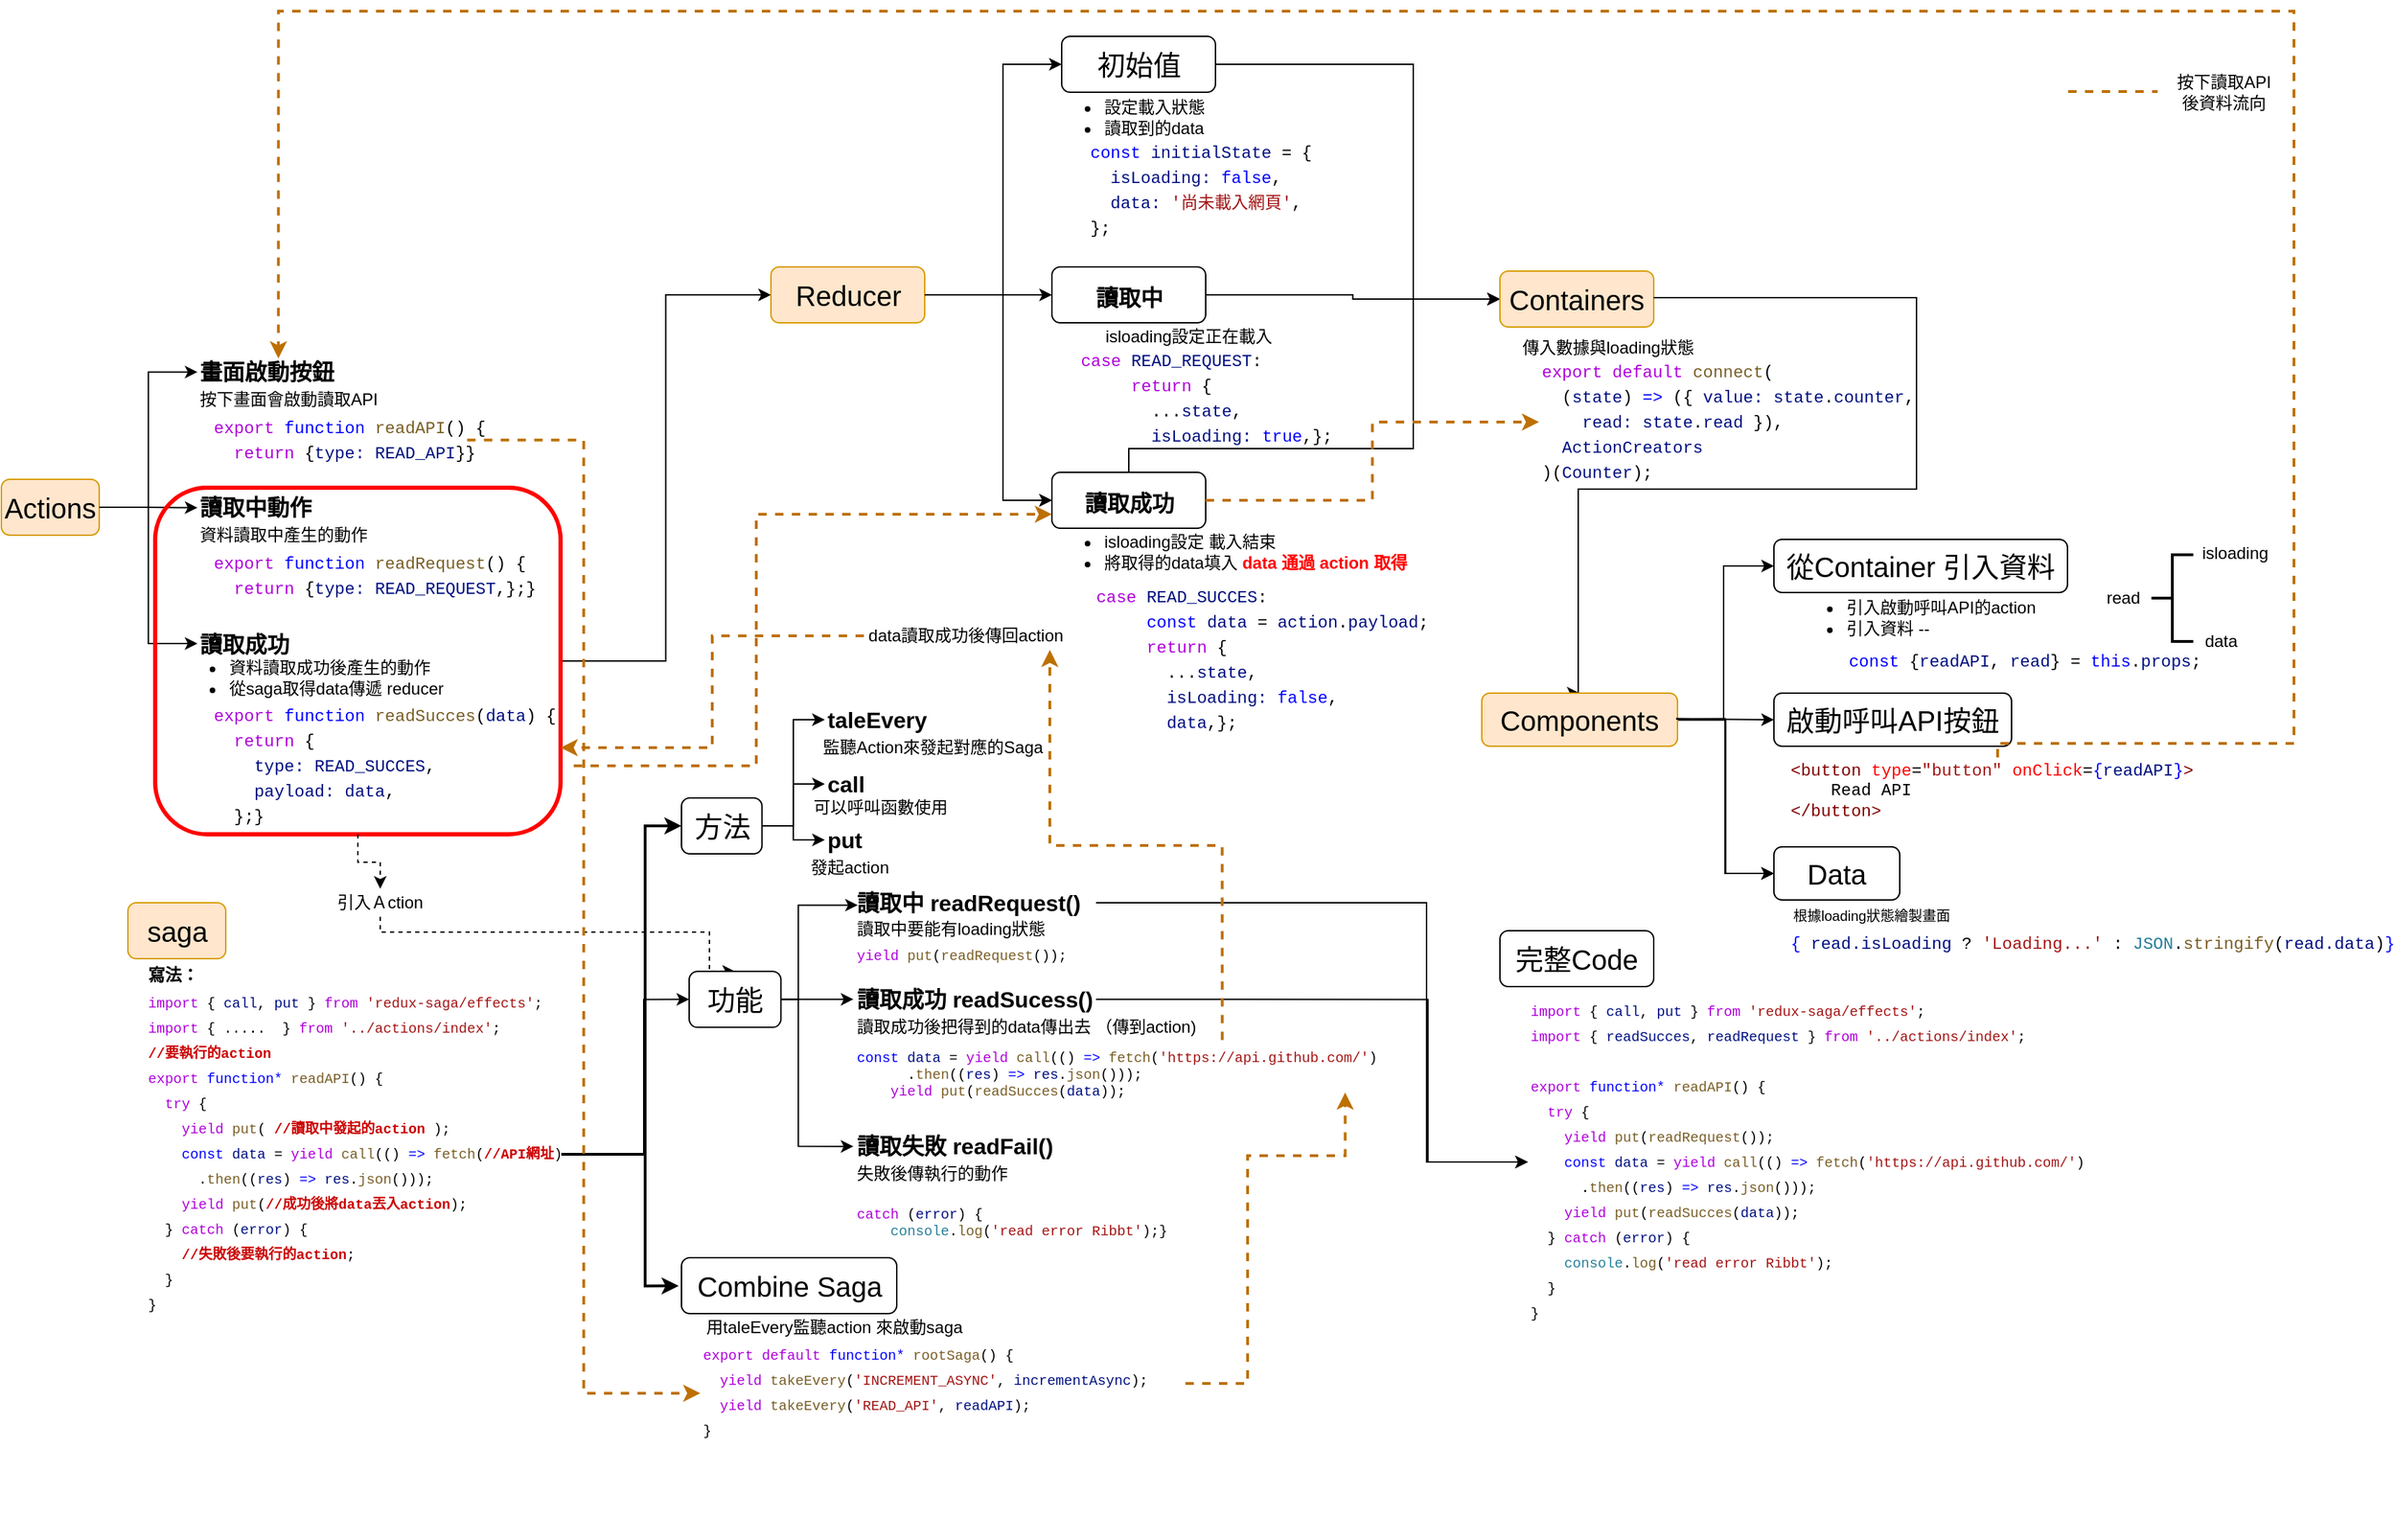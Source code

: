 <mxfile version="11.1.4" type="device"><diagram id="91LrQHBEZjoay1njeSe8" name="第1頁"><mxGraphModel dx="3487" dy="1518" grid="1" gridSize="10" guides="1" tooltips="1" connect="1" arrows="1" fold="1" page="1" pageScale="1" pageWidth="827" pageHeight="1169" math="0" shadow="0"><root><mxCell id="0"/><mxCell id="1" parent="0"/><mxCell id="dNBmr2vMjYDwzC3lAcIo-72" value="Actions" style="rounded=1;whiteSpace=wrap;html=1;fontSize=20;fillColor=#ffe6cc;strokeColor=#d79b00;" vertex="1" parent="1"><mxGeometry x="-450" y="376" width="70" height="40" as="geometry"/></mxCell><mxCell id="dNBmr2vMjYDwzC3lAcIo-78" value="" style="edgeStyle=orthogonalEdgeStyle;rounded=0;orthogonalLoop=1;jettySize=auto;html=1;fontSize=16;entryX=0;entryY=0.5;entryDx=0;entryDy=0;exitX=1;exitY=0.5;exitDx=0;exitDy=0;" edge="1" parent="1" source="dNBmr2vMjYDwzC3lAcIo-72" target="dNBmr2vMjYDwzC3lAcIo-79"><mxGeometry relative="1" as="geometry"><mxPoint x="-414" y="389.667" as="sourcePoint"/><mxPoint x="-334" y="390.0" as="targetPoint"/></mxGeometry></mxCell><mxCell id="dNBmr2vMjYDwzC3lAcIo-82" value="" style="edgeStyle=orthogonalEdgeStyle;rounded=0;orthogonalLoop=1;jettySize=auto;html=1;fontSize=12;entryX=0;entryY=0.5;entryDx=0;entryDy=0;exitX=1;exitY=0.5;exitDx=0;exitDy=0;" edge="1" parent="1" source="dNBmr2vMjYDwzC3lAcIo-72" target="dNBmr2vMjYDwzC3lAcIo-83"><mxGeometry relative="1" as="geometry"><mxPoint x="-414" y="389.667" as="sourcePoint"/><mxPoint x="-370" y="440" as="targetPoint"/></mxGeometry></mxCell><mxCell id="dNBmr2vMjYDwzC3lAcIo-109" style="edgeStyle=orthogonalEdgeStyle;rounded=0;orthogonalLoop=1;jettySize=auto;html=1;entryX=0;entryY=0.5;entryDx=0;entryDy=0;fontSize=12;exitX=1;exitY=0.5;exitDx=0;exitDy=0;" edge="1" parent="1" source="dNBmr2vMjYDwzC3lAcIo-72" target="dNBmr2vMjYDwzC3lAcIo-108"><mxGeometry relative="1" as="geometry"><mxPoint x="-414" y="389.667" as="sourcePoint"/></mxGeometry></mxCell><mxCell id="dNBmr2vMjYDwzC3lAcIo-106" value="" style="group;align=left;" vertex="1" connectable="0" parent="1"><mxGeometry x="-359.5" y="664" width="1401.5" height="470" as="geometry"/></mxCell><mxCell id="dNBmr2vMjYDwzC3lAcIo-92" value="" style="group" vertex="1" connectable="0" parent="dNBmr2vMjYDwzC3lAcIo-106"><mxGeometry y="15" width="312" height="300" as="geometry"/></mxCell><mxCell id="dNBmr2vMjYDwzC3lAcIo-85" value="saga" style="rounded=1;whiteSpace=wrap;html=1;fontSize=20;fillColor=#ffe6cc;strokeColor=#d79b00;" vertex="1" parent="dNBmr2vMjYDwzC3lAcIo-92"><mxGeometry width="70" height="40" as="geometry"/></mxCell><mxCell id="dNBmr2vMjYDwzC3lAcIo-88" value="&lt;div style=&quot;background-color: rgb(255 , 255 , 255) ; font-family: &amp;#34;menlo&amp;#34; , &amp;#34;monaco&amp;#34; , &amp;#34;courier new&amp;#34; , monospace ; line-height: 18px ; white-space: pre ; font-size: 10px&quot;&gt;&lt;div&gt;&lt;span style=&quot;color: #af00db&quot;&gt;import&lt;/span&gt; { &lt;span style=&quot;color: #001080&quot;&gt;call&lt;/span&gt;, &lt;span style=&quot;color: #001080&quot;&gt;put&lt;/span&gt; } &lt;span style=&quot;color: #af00db&quot;&gt;from&lt;/span&gt; &lt;span style=&quot;color: #a31515&quot;&gt;'redux-saga/effects'&lt;/span&gt;;&lt;/div&gt;&lt;div&gt;&lt;span style=&quot;color: #af00db&quot;&gt;import&lt;/span&gt; { .....  } &lt;span style=&quot;color: #af00db&quot;&gt;from&lt;/span&gt; &lt;span style=&quot;color: #a31515&quot;&gt;'../actions/index'&lt;/span&gt;;&lt;/div&gt;&lt;div&gt;&lt;font color=&quot;#cc0000&quot;&gt;&lt;b&gt;//要執行的action&lt;/b&gt;&lt;/font&gt;&lt;/div&gt;&lt;div&gt;&lt;span style=&quot;color: #af00db&quot;&gt;export&lt;/span&gt; &lt;span style=&quot;color: #0000ff&quot;&gt;function*&lt;/span&gt; &lt;span style=&quot;color: #795e26&quot;&gt;readAPI&lt;/span&gt;() {&lt;/div&gt;&lt;div&gt;  &lt;span style=&quot;color: #af00db&quot;&gt;try&lt;/span&gt; {&lt;/div&gt;&lt;div&gt;    &lt;span style=&quot;color: #af00db&quot;&gt;yield&lt;/span&gt; &lt;span style=&quot;color: #795e26&quot;&gt;put&lt;/span&gt;(&lt;font color=&quot;#795e26&quot;&gt; &lt;/font&gt;&lt;font color=&quot;#cc0000&quot;&gt;&lt;b&gt;//讀取中發起的action&lt;/b&gt;&lt;/font&gt;&lt;font color=&quot;#795e26&quot;&gt; &lt;/font&gt;);&lt;/div&gt;&lt;div&gt;    &lt;span style=&quot;color: #0000ff&quot;&gt;const&lt;/span&gt; &lt;span style=&quot;color: #001080&quot;&gt;data&lt;/span&gt; = &lt;span style=&quot;color: #af00db&quot;&gt;yield&lt;/span&gt; &lt;span style=&quot;color: #795e26&quot;&gt;call&lt;/span&gt;(() &lt;span style=&quot;color: #0000ff&quot;&gt;=&amp;gt;&lt;/span&gt; &lt;span style=&quot;color: #795e26&quot;&gt;fetch&lt;/span&gt;(&lt;font color=&quot;#cc0000&quot;&gt;&lt;b&gt;//API網址&lt;/b&gt;&lt;/font&gt;)&lt;/div&gt;&lt;div&gt;      .&lt;span style=&quot;color: #795e26&quot;&gt;then&lt;/span&gt;((&lt;span style=&quot;color: #001080&quot;&gt;res&lt;/span&gt;) &lt;span style=&quot;color: #0000ff&quot;&gt;=&amp;gt;&lt;/span&gt; &lt;span style=&quot;color: #001080&quot;&gt;res&lt;/span&gt;.&lt;span style=&quot;color: #795e26&quot;&gt;json&lt;/span&gt;()));&lt;/div&gt;&lt;div&gt;    &lt;span style=&quot;color: #af00db&quot;&gt;yield&lt;/span&gt; &lt;span style=&quot;color: #795e26&quot;&gt;put&lt;/span&gt;(&lt;b style=&quot;color: rgb(204 , 0 , 0)&quot;&gt;//成功後將data丟入action&lt;/b&gt;);&lt;/div&gt;&lt;div&gt;  } &lt;span style=&quot;color: #af00db&quot;&gt;catch&lt;/span&gt; (&lt;span style=&quot;color: #001080&quot;&gt;error&lt;/span&gt;) {&lt;/div&gt;&lt;div&gt;    &lt;b style=&quot;color: rgb(204 , 0 , 0)&quot;&gt;//失敗後要執行的action&lt;/b&gt;;&lt;/div&gt;&lt;div&gt;  }&lt;/div&gt;&lt;div&gt;}&lt;/div&gt;&lt;/div&gt;" style="text;html=1;strokeColor=none;fillColor=none;align=left;verticalAlign=middle;whiteSpace=wrap;rounded=0;" vertex="1" parent="dNBmr2vMjYDwzC3lAcIo-92"><mxGeometry x="12" y="60" width="300" height="240" as="geometry"/></mxCell><mxCell id="dNBmr2vMjYDwzC3lAcIo-91" value="寫法：" style="text;html=1;strokeColor=none;fillColor=none;align=left;verticalAlign=middle;whiteSpace=wrap;rounded=0;fontStyle=1" vertex="1" parent="dNBmr2vMjYDwzC3lAcIo-92"><mxGeometry x="12.0" y="42" width="121" height="20" as="geometry"/></mxCell><mxCell id="dNBmr2vMjYDwzC3lAcIo-116" value="引入Ａction" style="text;html=1;strokeColor=none;fillColor=none;align=center;verticalAlign=middle;whiteSpace=wrap;rounded=0;fontSize=12;" vertex="1" parent="dNBmr2vMjYDwzC3lAcIo-92"><mxGeometry x="141.5" y="-10" width="78" height="20" as="geometry"/></mxCell><mxCell id="dNBmr2vMjYDwzC3lAcIo-45" value="" style="edgeStyle=orthogonalEdgeStyle;rounded=0;orthogonalLoop=1;jettySize=auto;html=1;fontSize=16;entryX=0;entryY=0.5;entryDx=0;entryDy=0;exitX=1;exitY=0.5;exitDx=0;exitDy=0;" edge="1" parent="dNBmr2vMjYDwzC3lAcIo-106" source="dNBmr2vMjYDwzC3lAcIo-88" target="dNBmr2vMjYDwzC3lAcIo-9"><mxGeometry relative="1" as="geometry"><mxPoint x="298" y="130.5" as="sourcePoint"/><mxPoint x="298" y="130.5" as="targetPoint"/><Array as="points"><mxPoint x="369" y="195"/><mxPoint x="369" y="84"/></Array></mxGeometry></mxCell><mxCell id="dNBmr2vMjYDwzC3lAcIo-101" value="" style="group" vertex="1" connectable="0" parent="dNBmr2vMjYDwzC3lAcIo-106"><mxGeometry x="396" y="-90" width="214" height="90" as="geometry"/></mxCell><mxCell id="dNBmr2vMjYDwzC3lAcIo-47" value="方法" style="rounded=1;whiteSpace=wrap;html=1;fontSize=20;" vertex="1" parent="dNBmr2vMjYDwzC3lAcIo-101"><mxGeometry y="30" width="57.615" height="40" as="geometry"/></mxCell><mxCell id="dNBmr2vMjYDwzC3lAcIo-49" value="call" style="text;strokeColor=none;fillColor=none;align=left;verticalAlign=middle;whiteSpace=wrap;rounded=0;fontStyle=1;fontSize=16;" vertex="1" parent="dNBmr2vMjYDwzC3lAcIo-101"><mxGeometry x="102.538" y="10" width="32.923" height="20" as="geometry"/></mxCell><mxCell id="dNBmr2vMjYDwzC3lAcIo-50" style="edgeStyle=orthogonalEdgeStyle;rounded=0;orthogonalLoop=1;jettySize=auto;html=1;entryX=0;entryY=0.5;entryDx=0;entryDy=0;fontSize=16;" edge="1" parent="dNBmr2vMjYDwzC3lAcIo-101" source="dNBmr2vMjYDwzC3lAcIo-47" target="dNBmr2vMjYDwzC3lAcIo-49"><mxGeometry relative="1" as="geometry"/></mxCell><mxCell id="dNBmr2vMjYDwzC3lAcIo-51" value="put" style="text;strokeColor=none;fillColor=none;align=left;verticalAlign=middle;whiteSpace=wrap;rounded=0;fontStyle=1;fontSize=16;" vertex="1" parent="dNBmr2vMjYDwzC3lAcIo-101"><mxGeometry x="102.538" y="50" width="32.923" height="20" as="geometry"/></mxCell><mxCell id="dNBmr2vMjYDwzC3lAcIo-52" style="edgeStyle=orthogonalEdgeStyle;rounded=0;orthogonalLoop=1;jettySize=auto;html=1;entryX=0;entryY=0.5;entryDx=0;entryDy=0;fontSize=16;" edge="1" parent="dNBmr2vMjYDwzC3lAcIo-101" source="dNBmr2vMjYDwzC3lAcIo-47" target="dNBmr2vMjYDwzC3lAcIo-51"><mxGeometry relative="1" as="geometry"><Array as="points"><mxPoint x="80" y="50"/><mxPoint x="80" y="60"/></Array></mxGeometry></mxCell><mxCell id="dNBmr2vMjYDwzC3lAcIo-53" value="可以呼叫函數使用" style="text;html=1;strokeColor=none;fillColor=none;align=left;verticalAlign=middle;whiteSpace=wrap;rounded=0;" vertex="1" parent="dNBmr2vMjYDwzC3lAcIo-101"><mxGeometry x="92.038" y="27" width="123.462" height="20" as="geometry"/></mxCell><mxCell id="dNBmr2vMjYDwzC3lAcIo-54" value="發起action" style="text;html=1;strokeColor=none;fillColor=none;align=left;verticalAlign=middle;whiteSpace=wrap;rounded=0;" vertex="1" parent="dNBmr2vMjYDwzC3lAcIo-101"><mxGeometry x="90.538" y="70" width="74.077" height="20" as="geometry"/></mxCell><mxCell id="dNBmr2vMjYDwzC3lAcIo-48" value="" style="edgeStyle=orthogonalEdgeStyle;rounded=0;orthogonalLoop=1;jettySize=auto;html=1;fontSize=16;entryX=0;entryY=0.5;entryDx=0;entryDy=0;exitX=1;exitY=0.5;exitDx=0;exitDy=0;strokeWidth=2;" edge="1" parent="dNBmr2vMjYDwzC3lAcIo-106" source="dNBmr2vMjYDwzC3lAcIo-88" target="dNBmr2vMjYDwzC3lAcIo-47"><mxGeometry relative="1" as="geometry"><mxPoint x="308" y="130.5" as="sourcePoint"/><Array as="points"><mxPoint x="370" y="195"/><mxPoint x="370" y="-40"/></Array></mxGeometry></mxCell><mxCell id="dNBmr2vMjYDwzC3lAcIo-103" value="" style="group" vertex="1" connectable="0" parent="dNBmr2vMjYDwzC3lAcIo-106"><mxGeometry x="981.5" y="35" width="420" height="285.5" as="geometry"/></mxCell><mxCell id="dNBmr2vMjYDwzC3lAcIo-64" value="完整Code" style="rounded=1;whiteSpace=wrap;html=1;fontSize=20;" vertex="1" parent="dNBmr2vMjYDwzC3lAcIo-103"><mxGeometry width="110" height="40" as="geometry"/></mxCell><mxCell id="dNBmr2vMjYDwzC3lAcIo-17" value="&lt;div style=&quot;background-color: rgb(255 , 255 , 255) ; font-family: &amp;#34;menlo&amp;#34; , &amp;#34;monaco&amp;#34; , &amp;#34;courier new&amp;#34; , monospace ; line-height: 18px ; white-space: pre ; font-size: 10px&quot;&gt;&lt;div&gt;&lt;span style=&quot;color: #af00db&quot;&gt;import&lt;/span&gt; { &lt;span style=&quot;color: #001080&quot;&gt;call&lt;/span&gt;, &lt;span style=&quot;color: #001080&quot;&gt;put&lt;/span&gt; } &lt;span style=&quot;color: #af00db&quot;&gt;from&lt;/span&gt; &lt;span style=&quot;color: #a31515&quot;&gt;'redux-saga/effects'&lt;/span&gt;;&lt;/div&gt;&lt;div&gt;&lt;span style=&quot;color: #af00db&quot;&gt;import&lt;/span&gt; { &lt;span style=&quot;color: #001080&quot;&gt;readSucces&lt;/span&gt;, &lt;span style=&quot;color: #001080&quot;&gt;readRequest&lt;/span&gt; } &lt;span style=&quot;color: #af00db&quot;&gt;from&lt;/span&gt; &lt;span style=&quot;color: #a31515&quot;&gt;'../actions/index'&lt;/span&gt;;&lt;/div&gt;&lt;br&gt;&lt;div&gt;&lt;span style=&quot;color: #af00db&quot;&gt;export&lt;/span&gt; &lt;span style=&quot;color: #0000ff&quot;&gt;function*&lt;/span&gt; &lt;span style=&quot;color: #795e26&quot;&gt;readAPI&lt;/span&gt;() {&lt;/div&gt;&lt;div&gt;  &lt;span style=&quot;color: #af00db&quot;&gt;try&lt;/span&gt; {&lt;/div&gt;&lt;div&gt;    &lt;span style=&quot;color: #af00db&quot;&gt;yield&lt;/span&gt; &lt;span style=&quot;color: #795e26&quot;&gt;put&lt;/span&gt;(&lt;span style=&quot;color: #795e26&quot;&gt;readRequest&lt;/span&gt;());&lt;/div&gt;&lt;div&gt;    &lt;span style=&quot;color: #0000ff&quot;&gt;const&lt;/span&gt; &lt;span style=&quot;color: #001080&quot;&gt;data&lt;/span&gt; = &lt;span style=&quot;color: #af00db&quot;&gt;yield&lt;/span&gt; &lt;span style=&quot;color: #795e26&quot;&gt;call&lt;/span&gt;(() &lt;span style=&quot;color: #0000ff&quot;&gt;=&amp;gt;&lt;/span&gt; &lt;span style=&quot;color: #795e26&quot;&gt;fetch&lt;/span&gt;(&lt;span style=&quot;color: #a31515&quot;&gt;'https://api.github.com/'&lt;/span&gt;)&lt;/div&gt;&lt;div&gt;      .&lt;span style=&quot;color: #795e26&quot;&gt;then&lt;/span&gt;((&lt;span style=&quot;color: #001080&quot;&gt;res&lt;/span&gt;) &lt;span style=&quot;color: #0000ff&quot;&gt;=&amp;gt;&lt;/span&gt; &lt;span style=&quot;color: #001080&quot;&gt;res&lt;/span&gt;.&lt;span style=&quot;color: #795e26&quot;&gt;json&lt;/span&gt;()));&lt;/div&gt;&lt;div&gt;    &lt;span style=&quot;color: #af00db&quot;&gt;yield&lt;/span&gt; &lt;span style=&quot;color: #795e26&quot;&gt;put&lt;/span&gt;(&lt;span style=&quot;color: #795e26&quot;&gt;readSucces&lt;/span&gt;(&lt;span style=&quot;color: #001080&quot;&gt;data&lt;/span&gt;));&lt;/div&gt;&lt;div&gt;  } &lt;span style=&quot;color: #af00db&quot;&gt;catch&lt;/span&gt; (&lt;span style=&quot;color: #001080&quot;&gt;error&lt;/span&gt;) {&lt;/div&gt;&lt;div&gt;    &lt;span style=&quot;color: #267f99&quot;&gt;console&lt;/span&gt;.&lt;span style=&quot;color: #795e26&quot;&gt;log&lt;/span&gt;(&lt;span style=&quot;color: #a31515&quot;&gt;'read error Ribbt'&lt;/span&gt;);&lt;/div&gt;&lt;div&gt;  }&lt;/div&gt;&lt;div&gt;}&lt;/div&gt;&lt;/div&gt;" style="text;html=1;strokeColor=none;fillColor=none;align=left;verticalAlign=middle;whiteSpace=wrap;rounded=0;" vertex="1" parent="dNBmr2vMjYDwzC3lAcIo-103"><mxGeometry x="20" y="45.5" width="400" height="240" as="geometry"/></mxCell><mxCell id="dNBmr2vMjYDwzC3lAcIo-104" style="edgeStyle=orthogonalEdgeStyle;rounded=0;orthogonalLoop=1;jettySize=auto;html=1;fontSize=12;entryX=0;entryY=0.5;entryDx=0;entryDy=0;exitX=1;exitY=0.5;exitDx=0;exitDy=0;" edge="1" parent="dNBmr2vMjYDwzC3lAcIo-106" source="dNBmr2vMjYDwzC3lAcIo-26" target="dNBmr2vMjYDwzC3lAcIo-17"><mxGeometry relative="1" as="geometry"><mxPoint x="711.5" y="66.0" as="targetPoint"/><mxPoint x="799.5" y="46" as="sourcePoint"/><Array as="points"><mxPoint x="929" y="15"/><mxPoint x="929" y="201"/></Array></mxGeometry></mxCell><mxCell id="dNBmr2vMjYDwzC3lAcIo-105" style="edgeStyle=orthogonalEdgeStyle;rounded=0;orthogonalLoop=1;jettySize=auto;html=1;entryX=0;entryY=0.5;entryDx=0;entryDy=0;fontSize=12;exitX=1;exitY=0.5;exitDx=0;exitDy=0;" edge="1" parent="dNBmr2vMjYDwzC3lAcIo-106" source="dNBmr2vMjYDwzC3lAcIo-30" target="dNBmr2vMjYDwzC3lAcIo-17"><mxGeometry relative="1" as="geometry"><Array as="points"><mxPoint x="930" y="84"/><mxPoint x="930" y="201"/></Array></mxGeometry></mxCell><mxCell id="dNBmr2vMjYDwzC3lAcIo-115" style="edgeStyle=orthogonalEdgeStyle;rounded=0;orthogonalLoop=1;jettySize=auto;html=1;fontSize=12;entryX=0.5;entryY=0;entryDx=0;entryDy=0;dashed=1;" edge="1" parent="dNBmr2vMjYDwzC3lAcIo-106" source="dNBmr2vMjYDwzC3lAcIo-116" target="dNBmr2vMjYDwzC3lAcIo-9"><mxGeometry relative="1" as="geometry"><mxPoint x="419.5" y="206" as="targetPoint"/><Array as="points"><mxPoint x="181" y="36"/><mxPoint x="416" y="36"/></Array></mxGeometry></mxCell><mxCell id="dNBmr2vMjYDwzC3lAcIo-100" value="" style="group" vertex="1" connectable="0" parent="dNBmr2vMjYDwzC3lAcIo-106"><mxGeometry x="383" y="5" width="680" height="264" as="geometry"/></mxCell><mxCell id="dNBmr2vMjYDwzC3lAcIo-58" value="&lt;div style=&quot;font-family: menlo, monaco, &amp;quot;courier new&amp;quot;, monospace; font-size: 10px; white-space: pre;&quot;&gt;&lt;span style=&quot;color: rgb(0 , 0 , 255)&quot;&gt;const&lt;/span&gt; &lt;span style=&quot;color: rgb(0 , 16 , 128)&quot;&gt;data&lt;/span&gt; = &lt;span style=&quot;color: rgb(175 , 0 , 219)&quot;&gt;yield&lt;/span&gt; &lt;span style=&quot;color: rgb(121 , 94 , 38)&quot;&gt;call&lt;/span&gt;(() &lt;span style=&quot;color: rgb(0 , 0 , 255)&quot;&gt;=&amp;gt;&lt;/span&gt; &lt;span style=&quot;color: rgb(121 , 94 , 38)&quot;&gt;fetch&lt;/span&gt;(&lt;span style=&quot;color: rgb(163 , 21 , 21)&quot;&gt;'https://api.github.com/'&lt;/span&gt;)&lt;/div&gt;&lt;div style=&quot;font-family: menlo, monaco, &amp;quot;courier new&amp;quot;, monospace; font-size: 10px; white-space: pre;&quot;&gt;      .&lt;span style=&quot;color: rgb(121 , 94 , 38)&quot;&gt;then&lt;/span&gt;((&lt;span style=&quot;color: rgb(0 , 16 , 128)&quot;&gt;res&lt;/span&gt;) &lt;span style=&quot;color: rgb(0 , 0 , 255)&quot;&gt;=&amp;gt;&lt;/span&gt; &lt;span style=&quot;color: rgb(0 , 16 , 128)&quot;&gt;res&lt;/span&gt;.&lt;span style=&quot;color: rgb(121 , 94 , 38)&quot;&gt;json&lt;/span&gt;()));&lt;/div&gt;&lt;div style=&quot;font-family: menlo, monaco, &amp;quot;courier new&amp;quot;, monospace; font-size: 10px; white-space: pre;&quot;&gt;    &lt;span style=&quot;color: rgb(175 , 0 , 219)&quot;&gt;yield&lt;/span&gt; &lt;span style=&quot;color: rgb(121 , 94 , 38)&quot;&gt;put&lt;/span&gt;(&lt;span style=&quot;color: rgb(121 , 94 , 38)&quot;&gt;readSucces&lt;/span&gt;(&lt;span style=&quot;color: rgb(0 , 16 , 128)&quot;&gt;data&lt;/span&gt;));&lt;/div&gt;" style="text;html=1;strokeColor=none;fillColor=none;align=left;verticalAlign=middle;whiteSpace=wrap;rounded=0;fontSize=16;" vertex="1" parent="dNBmr2vMjYDwzC3lAcIo-100"><mxGeometry x="136.018" y="108.205" width="351.77" height="50.095" as="geometry"/></mxCell><mxCell id="dNBmr2vMjYDwzC3lAcIo-99" value="" style="group" vertex="1" connectable="0" parent="dNBmr2vMjYDwzC3lAcIo-100"><mxGeometry width="384.602" height="264" as="geometry"/></mxCell><mxCell id="dNBmr2vMjYDwzC3lAcIo-24" style="edgeStyle=orthogonalEdgeStyle;rounded=0;orthogonalLoop=1;jettySize=auto;html=1;exitX=1;exitY=0.5;exitDx=0;exitDy=0;entryX=0;entryY=0.5;entryDx=0;entryDy=0;" edge="1" parent="dNBmr2vMjYDwzC3lAcIo-99"><mxGeometry relative="1" as="geometry"><mxPoint x="139.145" y="11.689" as="targetPoint"/><mxPoint x="46.903" y="81.154" as="sourcePoint"/><Array as="points"><mxPoint x="46.903" y="79.15"/><mxPoint x="96.619" y="79.15"/><mxPoint x="96.619" y="12.023"/></Array></mxGeometry></mxCell><mxCell id="dNBmr2vMjYDwzC3lAcIo-33" style="edgeStyle=orthogonalEdgeStyle;rounded=0;orthogonalLoop=1;jettySize=auto;html=1;entryX=0;entryY=0.5;entryDx=0;entryDy=0;exitX=1;exitY=0.5;exitDx=0;exitDy=0;" edge="1" parent="dNBmr2vMjYDwzC3lAcIo-99" target="dNBmr2vMjYDwzC3lAcIo-32"><mxGeometry relative="1" as="geometry"><mxPoint x="46.903" y="81.154" as="sourcePoint"/><mxPoint x="136.33" y="126.573" as="targetPoint"/><Array as="points"><mxPoint x="46.903" y="79.15"/><mxPoint x="96.619" y="79.15"/><mxPoint x="96.619" y="184.349"/></Array></mxGeometry></mxCell><mxCell id="dNBmr2vMjYDwzC3lAcIo-9" value="功能" style="rounded=1;whiteSpace=wrap;html=1;fontSize=20;" vertex="1" parent="dNBmr2vMjYDwzC3lAcIo-99"><mxGeometry x="18.5" y="59.112" width="65.664" height="40.076" as="geometry"/></mxCell><mxCell id="dNBmr2vMjYDwzC3lAcIo-26" value="讀取中 readRequest()" style="text;strokeColor=none;fillColor=none;align=left;verticalAlign=middle;whiteSpace=wrap;rounded=0;fontStyle=1;fontSize=16;" vertex="1" parent="dNBmr2vMjYDwzC3lAcIo-99"><mxGeometry x="136.018" width="173.54" height="20.038" as="geometry"/></mxCell><mxCell id="dNBmr2vMjYDwzC3lAcIo-30" value="讀取成功 readSucess()" style="text;strokeColor=none;fillColor=none;align=left;verticalAlign=middle;whiteSpace=wrap;rounded=0;fontStyle=1;fontSize=16;" vertex="1" parent="dNBmr2vMjYDwzC3lAcIo-99"><mxGeometry x="136.018" y="69.131" width="173.54" height="20.038" as="geometry"/></mxCell><mxCell id="dNBmr2vMjYDwzC3lAcIo-31" style="edgeStyle=orthogonalEdgeStyle;rounded=0;orthogonalLoop=1;jettySize=auto;html=1;" edge="1" parent="dNBmr2vMjYDwzC3lAcIo-99" source="dNBmr2vMjYDwzC3lAcIo-9" target="dNBmr2vMjYDwzC3lAcIo-30"><mxGeometry relative="1" as="geometry"/></mxCell><mxCell id="dNBmr2vMjYDwzC3lAcIo-32" value="讀取失敗 readFail()" style="text;strokeColor=none;fillColor=none;align=left;verticalAlign=middle;whiteSpace=wrap;rounded=0;fontStyle=1;fontSize=16;" vertex="1" parent="dNBmr2vMjYDwzC3lAcIo-99"><mxGeometry x="136.018" y="174.33" width="145.398" height="20.038" as="geometry"/></mxCell><mxCell id="dNBmr2vMjYDwzC3lAcIo-36" value="&lt;span style=&quot;font-family: menlo, monaco, &amp;quot;courier new&amp;quot;, monospace; font-size: 10px; white-space: pre; background-color: rgb(255, 255, 255); color: rgb(175, 0, 219);&quot;&gt;yield&lt;/span&gt;&lt;span style=&quot;font-family: menlo, monaco, &amp;quot;courier new&amp;quot;, monospace; font-size: 10px; white-space: pre; background-color: rgb(255, 255, 255);&quot;&gt; &lt;/span&gt;&lt;span style=&quot;font-family: menlo, monaco, &amp;quot;courier new&amp;quot;, monospace; font-size: 10px; white-space: pre; background-color: rgb(255, 255, 255); color: rgb(121, 94, 38);&quot;&gt;put&lt;/span&gt;&lt;span style=&quot;font-family: menlo, monaco, &amp;quot;courier new&amp;quot;, monospace; font-size: 10px; white-space: pre; background-color: rgb(255, 255, 255);&quot;&gt;(&lt;/span&gt;&lt;span style=&quot;font-family: menlo, monaco, &amp;quot;courier new&amp;quot;, monospace; font-size: 10px; white-space: pre; background-color: rgb(255, 255, 255); color: rgb(121, 94, 38);&quot;&gt;readRequest&lt;/span&gt;&lt;span style=&quot;font-family: menlo, monaco, &amp;quot;courier new&amp;quot;, monospace; font-size: 10px; white-space: pre; background-color: rgb(255, 255, 255);&quot;&gt;());&lt;/span&gt;" style="text;html=1;strokeColor=none;fillColor=none;align=left;verticalAlign=middle;whiteSpace=wrap;rounded=0;" vertex="1" parent="dNBmr2vMjYDwzC3lAcIo-99"><mxGeometry x="136.018" y="37.07" width="145.398" height="20.038" as="geometry"/></mxCell><mxCell id="dNBmr2vMjYDwzC3lAcIo-37" value="讀取中要能有loading狀態" style="text;html=1;strokeColor=none;fillColor=none;align=left;verticalAlign=middle;whiteSpace=wrap;rounded=0;" vertex="1" parent="dNBmr2vMjYDwzC3lAcIo-99"><mxGeometry x="136.018" y="19.036" width="140.708" height="20.038" as="geometry"/></mxCell><mxCell id="dNBmr2vMjYDwzC3lAcIo-59" value="讀取成功後把得到的data傳出去 （傳到action)" style="text;html=1;strokeColor=none;fillColor=none;align=left;verticalAlign=middle;whiteSpace=wrap;rounded=0;" vertex="1" parent="dNBmr2vMjYDwzC3lAcIo-99"><mxGeometry x="136.018" y="89.169" width="248.584" height="20.038" as="geometry"/></mxCell><mxCell id="dNBmr2vMjYDwzC3lAcIo-62" value="&lt;div style=&quot;font-family: &amp;#34;menlo&amp;#34; , &amp;#34;monaco&amp;#34; , &amp;#34;courier new&amp;#34; , monospace ; font-size: 10px ; white-space: pre&quot;&gt;&lt;span style=&quot;color: rgb(175 , 0 , 219)&quot;&gt;catch&lt;/span&gt; (&lt;span style=&quot;color: rgb(0 , 16 , 128)&quot;&gt;error&lt;/span&gt;) {&lt;/div&gt;&lt;div style=&quot;font-family: &amp;#34;menlo&amp;#34; , &amp;#34;monaco&amp;#34; , &amp;#34;courier new&amp;#34; , monospace ; font-size: 10px ; white-space: pre&quot;&gt;    &lt;span style=&quot;color: rgb(38 , 127 , 153)&quot;&gt;console&lt;/span&gt;.&lt;span style=&quot;color: rgb(121 , 94 , 38)&quot;&gt;log&lt;/span&gt;(&lt;span style=&quot;color: rgb(163 , 21 , 21)&quot;&gt;'read error Ribbt'&lt;/span&gt;);&lt;span&gt;}&lt;/span&gt;&lt;/div&gt;" style="text;html=1;strokeColor=none;fillColor=none;align=left;verticalAlign=middle;whiteSpace=wrap;rounded=0;fontSize=16;" vertex="1" parent="dNBmr2vMjYDwzC3lAcIo-99"><mxGeometry x="136.018" y="213.905" width="227.947" height="50.095" as="geometry"/></mxCell><mxCell id="dNBmr2vMjYDwzC3lAcIo-63" value="失敗後傳執行的動作" style="text;html=1;strokeColor=none;fillColor=none;align=left;verticalAlign=middle;whiteSpace=wrap;rounded=0;" vertex="1" parent="dNBmr2vMjYDwzC3lAcIo-99"><mxGeometry x="136.018" y="193.867" width="248.584" height="20.038" as="geometry"/></mxCell><mxCell id="dNBmr2vMjYDwzC3lAcIo-237" value="" style="group" vertex="1" connectable="0" parent="dNBmr2vMjYDwzC3lAcIo-106"><mxGeometry x="396" y="269" width="366" height="120" as="geometry"/></mxCell><mxCell id="dNBmr2vMjYDwzC3lAcIo-229" value="Combine Saga" style="rounded=1;whiteSpace=wrap;html=1;fontSize=20;" vertex="1" parent="dNBmr2vMjYDwzC3lAcIo-237"><mxGeometry width="154" height="40" as="geometry"/></mxCell><mxCell id="dNBmr2vMjYDwzC3lAcIo-233" value="用taleEvery監聽action 來啟動saga" style="text;html=1;strokeColor=none;fillColor=none;align=center;verticalAlign=middle;whiteSpace=wrap;rounded=0;fontSize=12;" vertex="1" parent="dNBmr2vMjYDwzC3lAcIo-237"><mxGeometry x="5.5" y="40" width="208" height="20" as="geometry"/></mxCell><mxCell id="dNBmr2vMjYDwzC3lAcIo-232" value="&lt;div style=&quot;background-color: rgb(255 , 255 , 255) ; font-family: &amp;#34;menlo&amp;#34; , &amp;#34;monaco&amp;#34; , &amp;#34;courier new&amp;#34; , monospace ; line-height: 18px ; white-space: pre&quot;&gt;&lt;div&gt;&lt;span style=&quot;color: #af00db&quot;&gt;export&lt;/span&gt; &lt;span style=&quot;color: #af00db&quot;&gt;default&lt;/span&gt; &lt;span style=&quot;color: #0000ff&quot;&gt;function*&lt;/span&gt; &lt;span style=&quot;color: #795e26&quot;&gt;rootSaga&lt;/span&gt;() {&lt;/div&gt;&lt;div&gt;  &lt;span style=&quot;color: #af00db&quot;&gt;yield&lt;/span&gt; &lt;span style=&quot;color: #795e26&quot;&gt;takeEvery&lt;/span&gt;(&lt;span style=&quot;color: #a31515&quot;&gt;'INCREMENT_ASYNC'&lt;/span&gt;, &lt;span style=&quot;color: #001080&quot;&gt;incrementAsync&lt;/span&gt;);&lt;/div&gt;&lt;div&gt;  &lt;span style=&quot;color: #af00db&quot;&gt;yield&lt;/span&gt; &lt;span style=&quot;color: #795e26&quot;&gt;takeEvery&lt;/span&gt;(&lt;span style=&quot;color: #a31515&quot;&gt;'READ_API'&lt;/span&gt;, &lt;span style=&quot;color: #001080&quot;&gt;readAPI&lt;/span&gt;);&lt;/div&gt;&lt;div&gt;}&lt;/div&gt;&lt;/div&gt;" style="text;html=1;strokeColor=none;fillColor=none;align=left;verticalAlign=middle;whiteSpace=wrap;rounded=0;fontSize=10;" vertex="1" parent="dNBmr2vMjYDwzC3lAcIo-237"><mxGeometry x="13.5" y="67" width="347" height="60" as="geometry"/></mxCell><mxCell id="dNBmr2vMjYDwzC3lAcIo-241" style="edgeStyle=orthogonalEdgeStyle;rounded=0;orthogonalLoop=1;jettySize=auto;html=1;strokeWidth=2;fontSize=12;" edge="1" parent="dNBmr2vMjYDwzC3lAcIo-106"><mxGeometry relative="1" as="geometry"><mxPoint x="310" y="195" as="sourcePoint"/><mxPoint x="394" y="289.167" as="targetPoint"/><Array as="points"><mxPoint x="370" y="195"/></Array></mxGeometry></mxCell><mxCell id="dNBmr2vMjYDwzC3lAcIo-248" style="edgeStyle=orthogonalEdgeStyle;rounded=0;orthogonalLoop=1;jettySize=auto;html=1;entryX=1;entryY=0.75;entryDx=0;entryDy=0;dashed=1;strokeWidth=2;fontSize=12;fillColor=#f0a30a;strokeColor=#BD7000;" edge="1" parent="dNBmr2vMjYDwzC3lAcIo-106" source="dNBmr2vMjYDwzC3lAcIo-232" target="dNBmr2vMjYDwzC3lAcIo-58"><mxGeometry relative="1" as="geometry"><Array as="points"><mxPoint x="801" y="359"/><mxPoint x="801" y="196"/><mxPoint x="871" y="196"/></Array></mxGeometry></mxCell><mxCell id="dNBmr2vMjYDwzC3lAcIo-113" value="" style="group" vertex="1" connectable="0" parent="1"><mxGeometry x="-329.5" y="289.5" width="300" height="340" as="geometry"/></mxCell><mxCell id="dNBmr2vMjYDwzC3lAcIo-79" value="畫面啟動按鈕" style="text;strokeColor=none;fillColor=none;align=left;verticalAlign=middle;whiteSpace=wrap;rounded=0;fontStyle=1;fontSize=16;" vertex="1" parent="dNBmr2vMjYDwzC3lAcIo-113"><mxGeometry x="19.775" width="115.756" height="19.429" as="geometry"/></mxCell><mxCell id="dNBmr2vMjYDwzC3lAcIo-80" value="按下畫面會啟動讀取API" style="text;html=1;strokeColor=none;fillColor=none;align=left;verticalAlign=middle;whiteSpace=wrap;rounded=0;" vertex="1" parent="dNBmr2vMjYDwzC3lAcIo-113"><mxGeometry x="19.775" y="19.429" width="144.695" height="19.429" as="geometry"/></mxCell><mxCell id="dNBmr2vMjYDwzC3lAcIo-81" value="&lt;div style=&quot;background-color: rgb(255 , 255 , 255) ; font-family: &amp;#34;menlo&amp;#34; , &amp;#34;monaco&amp;#34; , &amp;#34;courier new&amp;#34; , monospace ; font-size: 12px ; line-height: 18px ; white-space: pre&quot;&gt;&lt;div style=&quot;font-size: 12px&quot;&gt;&lt;span style=&quot;color: rgb(175 , 0 , 219) ; font-size: 12px&quot;&gt;export&lt;/span&gt; &lt;span style=&quot;color: rgb(0 , 0 , 255) ; font-size: 12px&quot;&gt;function&lt;/span&gt; &lt;span style=&quot;color: rgb(121 , 94 , 38) ; font-size: 12px&quot;&gt;readAPI&lt;/span&gt;() {&lt;/div&gt;&lt;div style=&quot;font-size: 12px&quot;&gt;  &lt;span style=&quot;color: rgb(175 , 0 , 219) ; font-size: 12px&quot;&gt;return&lt;/span&gt; {&lt;span style=&quot;color: rgb(0 , 16 , 128)&quot;&gt;type:&lt;/span&gt; &lt;span style=&quot;color: rgb(0 , 16 , 128)&quot;&gt;READ_API&lt;/span&gt;}}&lt;/div&gt;&lt;/div&gt;" style="text;html=1;strokeColor=none;fillColor=none;align=left;verticalAlign=middle;whiteSpace=wrap;rounded=0;fontSize=12;" vertex="1" parent="dNBmr2vMjYDwzC3lAcIo-113"><mxGeometry x="29.421" y="38.857" width="183.28" height="38.857" as="geometry"/></mxCell><mxCell id="dNBmr2vMjYDwzC3lAcIo-83" value="讀取中動作" style="text;strokeColor=none;fillColor=none;align=left;verticalAlign=middle;whiteSpace=wrap;rounded=0;fontStyle=1;fontSize=16;" vertex="1" parent="dNBmr2vMjYDwzC3lAcIo-113"><mxGeometry x="19.775" y="97.143" width="115.756" height="19.429" as="geometry"/></mxCell><mxCell id="dNBmr2vMjYDwzC3lAcIo-84" value="資料讀取中產生的動作" style="text;html=1;strokeColor=none;fillColor=none;align=left;verticalAlign=middle;whiteSpace=wrap;rounded=0;" vertex="1" parent="dNBmr2vMjYDwzC3lAcIo-113"><mxGeometry x="19.775" y="116.571" width="144.695" height="19.429" as="geometry"/></mxCell><mxCell id="dNBmr2vMjYDwzC3lAcIo-107" value="&lt;div style=&quot;background-color: rgb(255 , 255 , 255) ; font-family: &amp;#34;menlo&amp;#34; , &amp;#34;monaco&amp;#34; , &amp;#34;courier new&amp;#34; , monospace ; line-height: 18px ; white-space: pre&quot;&gt;&lt;div&gt;&lt;span style=&quot;color: #af00db&quot;&gt;export&lt;/span&gt; &lt;span style=&quot;color: #0000ff&quot;&gt;function&lt;/span&gt; &lt;span style=&quot;color: #795e26&quot;&gt;readRequest&lt;/span&gt;() {&lt;/div&gt;&lt;div&gt;  &lt;span style=&quot;color: #af00db&quot;&gt;return&lt;/span&gt; {&lt;span style=&quot;color: rgb(0 , 16 , 128)&quot;&gt;type:&lt;/span&gt; &lt;span style=&quot;color: rgb(0 , 16 , 128)&quot;&gt;READ_REQUEST&lt;/span&gt;,};}&lt;/div&gt;&lt;/div&gt;" style="text;html=1;strokeColor=none;fillColor=none;align=left;verticalAlign=middle;whiteSpace=wrap;rounded=0;fontSize=12;" vertex="1" parent="dNBmr2vMjYDwzC3lAcIo-113"><mxGeometry x="29.421" y="136" width="241.158" height="38.857" as="geometry"/></mxCell><mxCell id="dNBmr2vMjYDwzC3lAcIo-108" value="讀取成功" style="text;strokeColor=none;fillColor=none;align=left;verticalAlign=middle;whiteSpace=wrap;rounded=0;fontStyle=1;fontSize=16;" vertex="1" parent="dNBmr2vMjYDwzC3lAcIo-113"><mxGeometry x="19.775" y="194.286" width="115.756" height="19.429" as="geometry"/></mxCell><mxCell id="dNBmr2vMjYDwzC3lAcIo-110" value="&lt;ul&gt;&lt;li&gt;資料讀取成功後產生的動作&lt;/li&gt;&lt;li&gt;從saga取得data傳遞 reducer&lt;/li&gt;&lt;/ul&gt;" style="text;html=1;strokeColor=none;fillColor=none;align=left;verticalAlign=middle;whiteSpace=wrap;rounded=0;" vertex="1" parent="dNBmr2vMjYDwzC3lAcIo-113"><mxGeometry y="213.714" width="195.82" height="29.143" as="geometry"/></mxCell><mxCell id="dNBmr2vMjYDwzC3lAcIo-111" value="&lt;div style=&quot;background-color: rgb(255 , 255 , 255) ; font-family: &amp;#34;menlo&amp;#34; , &amp;#34;monaco&amp;#34; , &amp;#34;courier new&amp;#34; , monospace ; line-height: 18px ; white-space: pre&quot;&gt;&lt;div&gt;&lt;span style=&quot;color: #af00db&quot;&gt;export&lt;/span&gt; &lt;span style=&quot;color: #0000ff&quot;&gt;function&lt;/span&gt; &lt;span style=&quot;color: #795e26&quot;&gt;readSucces&lt;/span&gt;(&lt;span style=&quot;color: #001080&quot;&gt;data&lt;/span&gt;) {&lt;/div&gt;&lt;div&gt;  &lt;span style=&quot;color: #af00db&quot;&gt;return&lt;/span&gt; {&lt;/div&gt;&lt;div&gt;    &lt;span style=&quot;color: #001080&quot;&gt;type:&lt;/span&gt; &lt;span style=&quot;color: #001080&quot;&gt;READ_SUCCES&lt;/span&gt;,&lt;/div&gt;&lt;div&gt;    &lt;span style=&quot;color: #001080&quot;&gt;payload:&lt;/span&gt; &lt;span style=&quot;color: #001080&quot;&gt;data&lt;/span&gt;,&lt;/div&gt;&lt;div&gt;  };}&lt;/div&gt;&lt;/div&gt;" style="text;html=1;strokeColor=none;fillColor=none;align=left;verticalAlign=middle;whiteSpace=wrap;rounded=0;fontSize=12;" vertex="1" parent="dNBmr2vMjYDwzC3lAcIo-113"><mxGeometry x="29.421" y="242.857" width="259.486" height="97.143" as="geometry"/></mxCell><mxCell id="dNBmr2vMjYDwzC3lAcIo-145" style="edgeStyle=orthogonalEdgeStyle;rounded=0;orthogonalLoop=1;jettySize=auto;html=1;entryX=0;entryY=0.5;entryDx=0;entryDy=0;fontSize=12;" edge="1" parent="1" source="dNBmr2vMjYDwzC3lAcIo-114" target="dNBmr2vMjYDwzC3lAcIo-124"><mxGeometry relative="1" as="geometry"/></mxCell><mxCell id="dNBmr2vMjYDwzC3lAcIo-114" value="" style="rounded=1;whiteSpace=wrap;html=1;fontSize=12;align=left;fillColor=none;strokeColor=#FF0000;strokeWidth=3;" vertex="1" parent="1"><mxGeometry x="-340" y="382" width="290" height="248" as="geometry"/></mxCell><mxCell id="dNBmr2vMjYDwzC3lAcIo-117" style="edgeStyle=orthogonalEdgeStyle;rounded=0;orthogonalLoop=1;jettySize=auto;html=1;fontSize=12;dashed=1;" edge="1" parent="1" source="dNBmr2vMjYDwzC3lAcIo-114" target="dNBmr2vMjYDwzC3lAcIo-116"><mxGeometry relative="1" as="geometry"><mxPoint x="-195.471" y="630.0" as="sourcePoint"/><mxPoint x="-324.882" y="679" as="targetPoint"/></mxGeometry></mxCell><mxCell id="dNBmr2vMjYDwzC3lAcIo-120" style="edgeStyle=orthogonalEdgeStyle;rounded=0;orthogonalLoop=1;jettySize=auto;html=1;exitX=0.75;exitY=0;exitDx=0;exitDy=0;fontSize=12;dashed=1;fillColor=#f0a30a;strokeColor=#BD7000;strokeWidth=2;" edge="1" parent="1" source="dNBmr2vMjYDwzC3lAcIo-58" target="dNBmr2vMjYDwzC3lAcIo-121"><mxGeometry relative="1" as="geometry"><mxPoint x="260" y="540" as="targetPoint"/><Array as="points"><mxPoint x="423" y="638"/><mxPoint x="300" y="638"/></Array></mxGeometry></mxCell><mxCell id="dNBmr2vMjYDwzC3lAcIo-122" style="edgeStyle=orthogonalEdgeStyle;rounded=0;orthogonalLoop=1;jettySize=auto;html=1;entryX=1;entryY=0.75;entryDx=0;entryDy=0;dashed=1;fontSize=12;fillColor=#f0a30a;strokeColor=#BD7000;strokeWidth=2;" edge="1" parent="1" source="dNBmr2vMjYDwzC3lAcIo-121" target="dNBmr2vMjYDwzC3lAcIo-114"><mxGeometry relative="1" as="geometry"/></mxCell><mxCell id="dNBmr2vMjYDwzC3lAcIo-144" value="" style="group" vertex="1" connectable="0" parent="1"><mxGeometry x="100.5" y="59" width="473" height="519" as="geometry"/></mxCell><mxCell id="dNBmr2vMjYDwzC3lAcIo-124" value="Reducer" style="rounded=1;whiteSpace=wrap;html=1;fontSize=20;fillColor=#ffe6cc;strokeColor=#d79b00;" vertex="1" parent="dNBmr2vMjYDwzC3lAcIo-144"><mxGeometry y="165" width="110" height="40" as="geometry"/></mxCell><mxCell id="dNBmr2vMjYDwzC3lAcIo-127" value="初始值" style="rounded=1;whiteSpace=wrap;html=1;fontSize=20;" vertex="1" parent="dNBmr2vMjYDwzC3lAcIo-144"><mxGeometry x="208" width="110" height="40" as="geometry"/></mxCell><mxCell id="dNBmr2vMjYDwzC3lAcIo-128" value="" style="edgeStyle=orthogonalEdgeStyle;rounded=0;orthogonalLoop=1;jettySize=auto;html=1;fontSize=12;" edge="1" parent="dNBmr2vMjYDwzC3lAcIo-144" source="dNBmr2vMjYDwzC3lAcIo-124" target="dNBmr2vMjYDwzC3lAcIo-127"><mxGeometry relative="1" as="geometry"><Array as="points"><mxPoint x="166" y="185"/><mxPoint x="166" y="20"/></Array></mxGeometry></mxCell><mxCell id="dNBmr2vMjYDwzC3lAcIo-130" value="&lt;div style=&quot;background-color: rgb(255 , 255 , 255) ; font-family: &amp;quot;menlo&amp;quot; , &amp;quot;monaco&amp;quot; , &amp;quot;courier new&amp;quot; , monospace ; line-height: 18px ; white-space: pre&quot;&gt;&lt;div&gt;&lt;span style=&quot;color: #0000ff&quot;&gt;const&lt;/span&gt; &lt;span style=&quot;color: #001080&quot;&gt;initialState&lt;/span&gt; = {&lt;/div&gt;&lt;div&gt;  &lt;span style=&quot;color: #001080&quot;&gt;isLoading:&lt;/span&gt; &lt;span style=&quot;color: #0000ff&quot;&gt;false&lt;/span&gt;,&lt;/div&gt;&lt;div&gt;  &lt;span style=&quot;color: #001080&quot;&gt;data:&lt;/span&gt; &lt;span style=&quot;color: #a31515&quot;&gt;'尚未載入網頁'&lt;/span&gt;,&lt;/div&gt;&lt;div&gt;};&lt;/div&gt;&lt;/div&gt;" style="text;html=1;strokeColor=none;fillColor=none;align=left;verticalAlign=middle;whiteSpace=wrap;rounded=0;fontSize=12;" vertex="1" parent="dNBmr2vMjYDwzC3lAcIo-144"><mxGeometry x="226" y="75" width="157" height="70" as="geometry"/></mxCell><mxCell id="dNBmr2vMjYDwzC3lAcIo-131" value="&lt;ul&gt;&lt;li&gt;設定載入狀態&lt;/li&gt;&lt;li&gt;讀取到的data&lt;/li&gt;&lt;/ul&gt;" style="text;html=1;strokeColor=none;fillColor=none;align=left;verticalAlign=middle;whiteSpace=wrap;rounded=0;fontSize=12;" vertex="1" parent="dNBmr2vMjYDwzC3lAcIo-144"><mxGeometry x="196" y="41" width="163" height="34" as="geometry"/></mxCell><mxCell id="dNBmr2vMjYDwzC3lAcIo-133" value="&lt;span style=&quot;font-size: 16px ; font-weight: 700 ; text-align: left&quot;&gt;讀取中&lt;/span&gt;" style="rounded=1;whiteSpace=wrap;html=1;fontSize=20;" vertex="1" parent="dNBmr2vMjYDwzC3lAcIo-144"><mxGeometry x="201" y="165" width="110" height="40" as="geometry"/></mxCell><mxCell id="dNBmr2vMjYDwzC3lAcIo-132" style="edgeStyle=orthogonalEdgeStyle;rounded=0;orthogonalLoop=1;jettySize=auto;html=1;fontSize=12;entryX=0;entryY=0.5;entryDx=0;entryDy=0;" edge="1" parent="dNBmr2vMjYDwzC3lAcIo-144" source="dNBmr2vMjYDwzC3lAcIo-124" target="dNBmr2vMjYDwzC3lAcIo-133"><mxGeometry relative="1" as="geometry"><mxPoint x="166" y="230" as="targetPoint"/><Array as="points"><mxPoint x="136" y="185"/><mxPoint x="136" y="185"/></Array></mxGeometry></mxCell><mxCell id="dNBmr2vMjYDwzC3lAcIo-134" value="&lt;div style=&quot;background-color: rgb(255 , 255 , 255) ; font-family: &amp;#34;menlo&amp;#34; , &amp;#34;monaco&amp;#34; , &amp;#34;courier new&amp;#34; , monospace ; line-height: 18px ; white-space: pre&quot;&gt;&lt;div&gt; &lt;span style=&quot;color: #af00db&quot;&gt;case&lt;/span&gt; &lt;span style=&quot;color: #001080&quot;&gt;READ_REQUEST&lt;/span&gt;:&lt;/div&gt;&lt;div&gt;      &lt;span style=&quot;color: #af00db&quot;&gt;return&lt;/span&gt; {&lt;/div&gt;&lt;div&gt;        ...&lt;span style=&quot;color: #001080&quot;&gt;state&lt;/span&gt;,&lt;/div&gt;&lt;div&gt;        &lt;span style=&quot;color: #001080&quot;&gt;isLoading:&lt;/span&gt; &lt;span style=&quot;color: #0000ff&quot;&gt;true&lt;/span&gt;,};&lt;/div&gt;&lt;/div&gt;" style="text;html=1;strokeColor=none;fillColor=none;align=left;verticalAlign=middle;whiteSpace=wrap;rounded=0;fontSize=12;" vertex="1" parent="dNBmr2vMjYDwzC3lAcIo-144"><mxGeometry x="212" y="221.5" width="188" height="74" as="geometry"/></mxCell><mxCell id="dNBmr2vMjYDwzC3lAcIo-135" value="isloading設定正在載入" style="text;html=1;strokeColor=none;fillColor=none;align=center;verticalAlign=middle;whiteSpace=wrap;rounded=0;direction=south;" vertex="1" parent="dNBmr2vMjYDwzC3lAcIo-144"><mxGeometry x="229.5" y="142" width="139" height="146" as="geometry"/></mxCell><mxCell id="dNBmr2vMjYDwzC3lAcIo-136" value="&lt;span style=&quot;font-size: 16px ; font-weight: 700 ; text-align: left&quot;&gt;讀取成功&lt;/span&gt;" style="rounded=1;whiteSpace=wrap;html=1;fontSize=20;" vertex="1" parent="dNBmr2vMjYDwzC3lAcIo-144"><mxGeometry x="201" y="312" width="110" height="40" as="geometry"/></mxCell><mxCell id="dNBmr2vMjYDwzC3lAcIo-138" value="&lt;ul&gt;&lt;li&gt;&lt;span style=&quot;text-align: center&quot;&gt;isloading設定 載入結束&lt;/span&gt;&lt;br&gt;&lt;/li&gt;&lt;li&gt;將取得的data填入 &lt;b&gt;&lt;font color=&quot;#ff0000&quot;&gt;data 通過 action 取得&lt;/font&gt;&lt;/b&gt;&lt;/li&gt;&lt;/ul&gt;" style="text;html=1;strokeColor=none;fillColor=none;align=left;verticalAlign=middle;whiteSpace=wrap;rounded=0;fontSize=12;" vertex="1" parent="dNBmr2vMjYDwzC3lAcIo-144"><mxGeometry x="196" y="352" width="270" height="34" as="geometry"/></mxCell><mxCell id="dNBmr2vMjYDwzC3lAcIo-139" value="&lt;div style=&quot;background-color: rgb(255 , 255 , 255) ; font-family: &amp;#34;menlo&amp;#34; , &amp;#34;monaco&amp;#34; , &amp;#34;courier new&amp;#34; , monospace ; line-height: 18px ; white-space: pre&quot;&gt;&lt;div&gt; &lt;span style=&quot;color: #af00db&quot;&gt;case&lt;/span&gt; &lt;span style=&quot;color: #001080&quot;&gt;READ_SUCCES&lt;/span&gt;:&lt;/div&gt;&lt;div&gt;      &lt;span style=&quot;color: #0000ff&quot;&gt;const&lt;/span&gt; &lt;span style=&quot;color: #001080&quot;&gt;data&lt;/span&gt; = &lt;span style=&quot;color: #001080&quot;&gt;action&lt;/span&gt;.&lt;span style=&quot;color: #001080&quot;&gt;payload&lt;/span&gt;;&lt;/div&gt;&lt;div&gt;      &lt;span style=&quot;color: #af00db&quot;&gt;return&lt;/span&gt; {&lt;/div&gt;&lt;div&gt;        ...&lt;span style=&quot;color: #001080&quot;&gt;state&lt;/span&gt;,&lt;/div&gt;&lt;div&gt;        &lt;span style=&quot;color: #001080&quot;&gt;isLoading:&lt;/span&gt; &lt;span style=&quot;color: #0000ff&quot;&gt;false&lt;/span&gt;,&lt;/div&gt;&lt;div&gt;        &lt;span style=&quot;color: #001080&quot;&gt;data&lt;/span&gt;,};&lt;/div&gt;&lt;/div&gt;" style="text;html=1;strokeColor=none;fillColor=none;align=left;verticalAlign=middle;whiteSpace=wrap;rounded=0;fontSize=12;" vertex="1" parent="dNBmr2vMjYDwzC3lAcIo-144"><mxGeometry x="223" y="386" width="250" height="120" as="geometry"/></mxCell><mxCell id="dNBmr2vMjYDwzC3lAcIo-137" style="edgeStyle=orthogonalEdgeStyle;rounded=0;orthogonalLoop=1;jettySize=auto;html=1;entryX=0;entryY=0.5;entryDx=0;entryDy=0;fontSize=12;exitX=1;exitY=0.5;exitDx=0;exitDy=0;" edge="1" parent="dNBmr2vMjYDwzC3lAcIo-144" source="dNBmr2vMjYDwzC3lAcIo-124" target="dNBmr2vMjYDwzC3lAcIo-136"><mxGeometry relative="1" as="geometry"><Array as="points"><mxPoint x="166" y="185"/><mxPoint x="166" y="332"/></Array></mxGeometry></mxCell><mxCell id="dNBmr2vMjYDwzC3lAcIo-142" style="edgeStyle=orthogonalEdgeStyle;rounded=0;orthogonalLoop=1;jettySize=auto;html=1;entryX=0;entryY=0.5;entryDx=0;entryDy=0;fontSize=12;exitX=1;exitY=0.5;exitDx=0;exitDy=0;" edge="1" parent="dNBmr2vMjYDwzC3lAcIo-144" source="dNBmr2vMjYDwzC3lAcIo-124" target="dNBmr2vMjYDwzC3lAcIo-136"><mxGeometry relative="1" as="geometry"><mxPoint x="94.333" y="174.667" as="sourcePoint"/><mxPoint x="201" y="331.333" as="targetPoint"/><Array as="points"><mxPoint x="166" y="185"/><mxPoint x="166" y="332"/></Array></mxGeometry></mxCell><mxCell id="dNBmr2vMjYDwzC3lAcIo-121" value="data讀取成功後傳回action" style="text;html=1;strokeColor=none;fillColor=none;align=center;verticalAlign=middle;whiteSpace=wrap;rounded=0;" vertex="1" parent="dNBmr2vMjYDwzC3lAcIo-144"><mxGeometry x="66.5" y="419" width="146" height="20" as="geometry"/></mxCell><mxCell id="dNBmr2vMjYDwzC3lAcIo-254" value="taleEvery" style="text;strokeColor=none;fillColor=none;align=left;verticalAlign=middle;whiteSpace=wrap;rounded=0;fontStyle=1;fontSize=16;" vertex="1" parent="dNBmr2vMjYDwzC3lAcIo-144"><mxGeometry x="38.538" y="479" width="32.923" height="20" as="geometry"/></mxCell><mxCell id="dNBmr2vMjYDwzC3lAcIo-299" value="監聽Action來發起對應的Saga" style="text;html=1;strokeColor=none;fillColor=none;align=center;verticalAlign=middle;whiteSpace=wrap;rounded=0;fontSize=12;" vertex="1" parent="dNBmr2vMjYDwzC3lAcIo-144"><mxGeometry x="35" y="499" width="161" height="20" as="geometry"/></mxCell><mxCell id="dNBmr2vMjYDwzC3lAcIo-146" style="edgeStyle=orthogonalEdgeStyle;rounded=0;orthogonalLoop=1;jettySize=auto;html=1;fontSize=12;entryX=0;entryY=0.5;entryDx=0;entryDy=0;exitX=1;exitY=0.5;exitDx=0;exitDy=0;" edge="1" parent="1" source="dNBmr2vMjYDwzC3lAcIo-127" target="dNBmr2vMjYDwzC3lAcIo-147"><mxGeometry relative="1" as="geometry"><mxPoint x="730" y="180" as="targetPoint"/><Array as="points"><mxPoint x="560" y="79"/><mxPoint x="560" y="247"/></Array></mxGeometry></mxCell><mxCell id="dNBmr2vMjYDwzC3lAcIo-148" style="edgeStyle=orthogonalEdgeStyle;rounded=0;orthogonalLoop=1;jettySize=auto;html=1;entryX=0;entryY=0.5;entryDx=0;entryDy=0;fontSize=12;" edge="1" parent="1" source="dNBmr2vMjYDwzC3lAcIo-133" target="dNBmr2vMjYDwzC3lAcIo-147"><mxGeometry relative="1" as="geometry"/></mxCell><mxCell id="dNBmr2vMjYDwzC3lAcIo-149" style="edgeStyle=orthogonalEdgeStyle;rounded=0;orthogonalLoop=1;jettySize=auto;html=1;entryX=0;entryY=0.5;entryDx=0;entryDy=0;fontSize=12;" edge="1" parent="1" source="dNBmr2vMjYDwzC3lAcIo-136" target="dNBmr2vMjYDwzC3lAcIo-147"><mxGeometry relative="1" as="geometry"><Array as="points"><mxPoint x="357" y="354"/><mxPoint x="560" y="354"/><mxPoint x="560" y="247"/></Array></mxGeometry></mxCell><mxCell id="dNBmr2vMjYDwzC3lAcIo-157" value="" style="group" vertex="1" connectable="0" parent="1"><mxGeometry x="622" y="227" width="298" height="149.5" as="geometry"/></mxCell><mxCell id="dNBmr2vMjYDwzC3lAcIo-147" value="Containers" style="rounded=1;whiteSpace=wrap;html=1;fontSize=20;fillColor=#ffe6cc;strokeColor=#d79b00;" vertex="1" parent="dNBmr2vMjYDwzC3lAcIo-157"><mxGeometry width="110" height="40" as="geometry"/></mxCell><mxCell id="dNBmr2vMjYDwzC3lAcIo-155" value="&lt;div style=&quot;background-color: rgb(255 , 255 , 255) ; font-family: &amp;#34;menlo&amp;#34; , &amp;#34;monaco&amp;#34; , &amp;#34;courier new&amp;#34; , monospace ; line-height: 18px ; white-space: pre&quot;&gt;&lt;div&gt;&lt;span style=&quot;color: #af00db&quot;&gt;export&lt;/span&gt; &lt;span style=&quot;color: #af00db&quot;&gt;default&lt;/span&gt; &lt;span style=&quot;color: #795e26&quot;&gt;connect&lt;/span&gt;(&lt;/div&gt;&lt;div&gt;  (&lt;span style=&quot;color: #001080&quot;&gt;state&lt;/span&gt;) &lt;span style=&quot;color: #0000ff&quot;&gt;=&amp;gt;&lt;/span&gt; ({ &lt;span style=&quot;color: #001080&quot;&gt;value:&lt;/span&gt; &lt;span style=&quot;color: #001080&quot;&gt;state&lt;/span&gt;.&lt;span style=&quot;color: #001080&quot;&gt;counter&lt;/span&gt;,&lt;/div&gt;&lt;div&gt;    &lt;span style=&quot;color: #001080&quot;&gt;read:&lt;/span&gt; &lt;span style=&quot;color: #001080&quot;&gt;state&lt;/span&gt;.&lt;span style=&quot;color: #001080&quot;&gt;read&lt;/span&gt; }),&lt;/div&gt;&lt;div&gt;  &lt;span style=&quot;color: #001080&quot;&gt;ActionCreators&lt;/span&gt;&lt;/div&gt;&lt;div&gt;)(&lt;span style=&quot;color: #001080&quot;&gt;Counter&lt;/span&gt;);&lt;/div&gt;&lt;/div&gt;" style="text;html=1;strokeColor=none;fillColor=none;align=left;verticalAlign=middle;whiteSpace=wrap;rounded=0;fontSize=12;" vertex="1" parent="dNBmr2vMjYDwzC3lAcIo-157"><mxGeometry x="28" y="66.5" width="270" height="83" as="geometry"/></mxCell><mxCell id="dNBmr2vMjYDwzC3lAcIo-156" value="傳入數據與loading狀態" style="text;html=1;strokeColor=none;fillColor=none;align=center;verticalAlign=middle;whiteSpace=wrap;rounded=0;fontSize=12;" vertex="1" parent="dNBmr2vMjYDwzC3lAcIo-157"><mxGeometry x="15" y="45" width="125" height="20" as="geometry"/></mxCell><mxCell id="dNBmr2vMjYDwzC3lAcIo-161" value="" style="edgeStyle=orthogonalEdgeStyle;rounded=0;orthogonalLoop=1;jettySize=auto;html=1;fontSize=12;entryX=0.5;entryY=0;entryDx=0;entryDy=0;" edge="1" parent="1" source="dNBmr2vMjYDwzC3lAcIo-147" target="dNBmr2vMjYDwzC3lAcIo-160"><mxGeometry relative="1" as="geometry"><Array as="points"><mxPoint x="920" y="246"/><mxPoint x="920" y="383"/><mxPoint x="678" y="383"/></Array></mxGeometry></mxCell><mxCell id="dNBmr2vMjYDwzC3lAcIo-185" value="" style="group" vertex="1" connectable="0" parent="1"><mxGeometry x="609" y="419" width="650" height="300" as="geometry"/></mxCell><mxCell id="dNBmr2vMjYDwzC3lAcIo-166" value="" style="edgeStyle=orthogonalEdgeStyle;rounded=0;orthogonalLoop=1;jettySize=auto;html=1;fontSize=12;entryX=0;entryY=0.5;entryDx=0;entryDy=0;" edge="1" parent="dNBmr2vMjYDwzC3lAcIo-185" target="dNBmr2vMjYDwzC3lAcIo-165"><mxGeometry relative="1" as="geometry"><mxPoint x="134.0" y="129.286" as="sourcePoint"/><mxPoint x="204.0" y="10.714" as="targetPoint"/><Array as="points"><mxPoint x="173" y="129"/><mxPoint x="173" y="19"/></Array></mxGeometry></mxCell><mxCell id="dNBmr2vMjYDwzC3lAcIo-160" value="Components" style="rounded=1;whiteSpace=wrap;html=1;fontSize=20;fillColor=#ffe6cc;strokeColor=#d79b00;" vertex="1" parent="dNBmr2vMjYDwzC3lAcIo-185"><mxGeometry y="110" width="140" height="38" as="geometry"/></mxCell><mxCell id="dNBmr2vMjYDwzC3lAcIo-165" value="從Container 引入資料" style="rounded=1;whiteSpace=wrap;html=1;fontSize=20;" vertex="1" parent="dNBmr2vMjYDwzC3lAcIo-185"><mxGeometry x="209" width="210" height="38" as="geometry"/></mxCell><mxCell id="dNBmr2vMjYDwzC3lAcIo-167" value="&lt;ul&gt;&lt;li&gt;引入啟動呼叫API的action&lt;/li&gt;&lt;li&gt;引入資料 --&amp;nbsp;&lt;/li&gt;&lt;/ul&gt;" style="text;html=1;strokeColor=none;fillColor=none;align=left;verticalAlign=middle;whiteSpace=wrap;rounded=0;fontSize=12;" vertex="1" parent="dNBmr2vMjYDwzC3lAcIo-185"><mxGeometry x="219" y="42" width="200" height="28" as="geometry"/></mxCell><mxCell id="dNBmr2vMjYDwzC3lAcIo-168" value="&lt;div style=&quot;font-family: &amp;#34;menlo&amp;#34; , &amp;#34;monaco&amp;#34; , &amp;#34;courier new&amp;#34; , monospace ; white-space: pre&quot;&gt;   &lt;span style=&quot;color: rgb(0 , 0 , 255)&quot;&gt;const&lt;/span&gt; {&lt;span style=&quot;color: rgb(0 , 16 , 128)&quot;&gt;readAPI&lt;/span&gt;&lt;span&gt;,&lt;/span&gt;&lt;span style=&quot;color: rgb(0 , 16 , 128)&quot;&gt; read&lt;/span&gt;&lt;span&gt;} = &lt;/span&gt;&lt;span style=&quot;color: rgb(0 , 0 , 255)&quot;&gt;this&lt;/span&gt;&lt;span&gt;.&lt;/span&gt;&lt;span style=&quot;color: rgb(0 , 16 , 128)&quot;&gt;props&lt;/span&gt;&lt;span&gt;;&lt;/span&gt;&lt;/div&gt;" style="text;html=1;strokeColor=none;fillColor=none;align=left;verticalAlign=middle;whiteSpace=wrap;rounded=0;fontSize=12;" vertex="1" parent="dNBmr2vMjYDwzC3lAcIo-185"><mxGeometry x="239" y="70" width="280" height="36" as="geometry"/></mxCell><mxCell id="dNBmr2vMjYDwzC3lAcIo-173" value="" style="group" vertex="1" connectable="0" parent="dNBmr2vMjYDwzC3lAcIo-185"><mxGeometry x="439" width="120" height="83" as="geometry"/></mxCell><mxCell id="dNBmr2vMjYDwzC3lAcIo-169" value="" style="strokeWidth=2;html=1;shape=mxgraph.flowchart.annotation_2;align=left;pointerEvents=1;fillColor=none;fontSize=10;" vertex="1" parent="dNBmr2vMjYDwzC3lAcIo-173"><mxGeometry x="40" y="11" width="30" height="62" as="geometry"/></mxCell><mxCell id="dNBmr2vMjYDwzC3lAcIo-170" value="read" style="text;html=1;strokeColor=none;fillColor=none;align=center;verticalAlign=middle;whiteSpace=wrap;rounded=0;fontSize=12;" vertex="1" parent="dNBmr2vMjYDwzC3lAcIo-173"><mxGeometry y="32" width="40" height="20" as="geometry"/></mxCell><mxCell id="dNBmr2vMjYDwzC3lAcIo-171" value="isloading" style="text;html=1;strokeColor=none;fillColor=none;align=center;verticalAlign=middle;whiteSpace=wrap;rounded=0;fontSize=12;" vertex="1" parent="dNBmr2vMjYDwzC3lAcIo-173"><mxGeometry x="80" width="40" height="20" as="geometry"/></mxCell><mxCell id="dNBmr2vMjYDwzC3lAcIo-172" value="data" style="text;html=1;strokeColor=none;fillColor=none;align=center;verticalAlign=middle;whiteSpace=wrap;rounded=0;fontSize=12;" vertex="1" parent="dNBmr2vMjYDwzC3lAcIo-173"><mxGeometry x="70" y="63" width="40" height="20" as="geometry"/></mxCell><mxCell id="dNBmr2vMjYDwzC3lAcIo-175" value="啟動呼叫API按鈕" style="rounded=1;whiteSpace=wrap;html=1;fontSize=20;" vertex="1" parent="dNBmr2vMjYDwzC3lAcIo-185"><mxGeometry x="209" y="110" width="170" height="38" as="geometry"/></mxCell><mxCell id="dNBmr2vMjYDwzC3lAcIo-174" style="edgeStyle=orthogonalEdgeStyle;rounded=0;orthogonalLoop=1;jettySize=auto;html=1;fontSize=10;entryX=0;entryY=0.5;entryDx=0;entryDy=0;" edge="1" parent="dNBmr2vMjYDwzC3lAcIo-185" target="dNBmr2vMjYDwzC3lAcIo-175"><mxGeometry relative="1" as="geometry"><mxPoint x="239" y="132" as="targetPoint"/><mxPoint x="139" y="128.333" as="sourcePoint"/></mxGeometry></mxCell><mxCell id="dNBmr2vMjYDwzC3lAcIo-177" value="&lt;div style=&quot;font-family: &amp;#34;menlo&amp;#34; , &amp;#34;monaco&amp;#34; , &amp;#34;courier new&amp;#34; , monospace ; font-size: 12px ; white-space: pre&quot;&gt;&lt;span style=&quot;color: rgb(128 , 0 , 0)&quot;&gt;&amp;lt;button&lt;/span&gt;&lt;span&gt; &lt;/span&gt;&lt;span style=&quot;color: rgb(255 , 0 , 0)&quot;&gt;type&lt;/span&gt;&lt;span&gt;=&lt;/span&gt;&lt;span style=&quot;color: rgb(163 , 21 , 21)&quot;&gt;&quot;button&quot;&lt;/span&gt;&lt;span&gt; &lt;/span&gt;&lt;span style=&quot;color: rgb(255 , 0 , 0)&quot;&gt;onClick&lt;/span&gt;&lt;span&gt;=&lt;/span&gt;&lt;span style=&quot;color: rgb(0 , 0 , 255)&quot;&gt;{&lt;/span&gt;&lt;span style=&quot;color: rgb(0 , 16 , 128)&quot;&gt;readAPI&lt;/span&gt;&lt;span style=&quot;color: rgb(0 , 0 , 255)&quot;&gt;}&lt;/span&gt;&lt;span style=&quot;color: rgb(128 , 0 , 0)&quot;&gt;&amp;gt;&lt;/span&gt;&lt;br&gt;&lt;/div&gt;&lt;div style=&quot;font-family: &amp;#34;menlo&amp;#34; , &amp;#34;monaco&amp;#34; , &amp;#34;courier new&amp;#34; , monospace ; font-size: 12px ; white-space: pre&quot;&gt;    Read API&lt;/div&gt;&lt;div style=&quot;font-family: &amp;#34;menlo&amp;#34; , &amp;#34;monaco&amp;#34; , &amp;#34;courier new&amp;#34; , monospace ; font-size: 12px ; white-space: pre&quot;&gt;&lt;span style=&quot;color: rgb(128 , 0 , 0)&quot;&gt;&amp;lt;/button&amp;gt;&lt;/span&gt;&lt;/div&gt;" style="text;html=1;resizable=0;points=[];autosize=1;align=left;verticalAlign=top;spacingTop=-4;fontSize=10;" vertex="1" parent="dNBmr2vMjYDwzC3lAcIo-185"><mxGeometry x="219" y="156" width="300" height="40" as="geometry"/></mxCell><mxCell id="dNBmr2vMjYDwzC3lAcIo-179" value="Data" style="rounded=1;whiteSpace=wrap;html=1;fontSize=20;" vertex="1" parent="dNBmr2vMjYDwzC3lAcIo-185"><mxGeometry x="209" y="220" width="90" height="38" as="geometry"/></mxCell><mxCell id="dNBmr2vMjYDwzC3lAcIo-182" value="根據loading狀態繪製畫面" style="text;html=1;strokeColor=none;fillColor=none;align=center;verticalAlign=middle;whiteSpace=wrap;rounded=0;fontSize=10;" vertex="1" parent="dNBmr2vMjYDwzC3lAcIo-185"><mxGeometry x="219" y="258.5" width="120" height="20" as="geometry"/></mxCell><mxCell id="dNBmr2vMjYDwzC3lAcIo-183" value="&lt;span style=&quot;font-family: menlo, monaco, &amp;quot;courier new&amp;quot;, monospace; font-size: 12px; white-space: pre; background-color: rgb(255, 255, 255); color: rgb(0, 0, 255);&quot;&gt;{&lt;/span&gt;&lt;span style=&quot;font-family: menlo, monaco, &amp;quot;courier new&amp;quot;, monospace; font-size: 12px; white-space: pre; background-color: rgb(255, 255, 255);&quot;&gt; &lt;/span&gt;&lt;span style=&quot;font-family: menlo, monaco, &amp;quot;courier new&amp;quot;, monospace; font-size: 12px; white-space: pre; background-color: rgb(255, 255, 255); color: rgb(0, 16, 128);&quot;&gt;read.&lt;/span&gt;&lt;span style=&quot;font-family: menlo, monaco, &amp;quot;courier new&amp;quot;, monospace; font-size: 12px; white-space: pre; background-color: rgb(255, 255, 255); color: rgb(0, 16, 128);&quot;&gt;isLoading&lt;/span&gt;&lt;span style=&quot;font-family: menlo, monaco, &amp;quot;courier new&amp;quot;, monospace; font-size: 12px; white-space: pre; background-color: rgb(255, 255, 255);&quot;&gt; ? &lt;/span&gt;&lt;span style=&quot;font-family: menlo, monaco, &amp;quot;courier new&amp;quot;, monospace; font-size: 12px; white-space: pre; background-color: rgb(255, 255, 255); color: rgb(163, 21, 21);&quot;&gt;'Loading...'&lt;/span&gt;&lt;span style=&quot;font-family: menlo, monaco, &amp;quot;courier new&amp;quot;, monospace; font-size: 12px; white-space: pre; background-color: rgb(255, 255, 255);&quot;&gt; : &lt;/span&gt;&lt;span style=&quot;font-family: menlo, monaco, &amp;quot;courier new&amp;quot;, monospace; font-size: 12px; white-space: pre; background-color: rgb(255, 255, 255); color: rgb(38, 127, 153);&quot;&gt;JSON&lt;/span&gt;&lt;span style=&quot;font-family: menlo, monaco, &amp;quot;courier new&amp;quot;, monospace; font-size: 12px; white-space: pre; background-color: rgb(255, 255, 255);&quot;&gt;.&lt;/span&gt;&lt;span style=&quot;font-family: menlo, monaco, &amp;quot;courier new&amp;quot;, monospace; font-size: 12px; white-space: pre; background-color: rgb(255, 255, 255); color: rgb(121, 94, 38);&quot;&gt;stringify&lt;/span&gt;&lt;span style=&quot;font-family: menlo, monaco, &amp;quot;courier new&amp;quot;, monospace; font-size: 12px; white-space: pre; background-color: rgb(255, 255, 255);&quot;&gt;(&lt;/span&gt;&lt;span style=&quot;font-family: menlo, monaco, &amp;quot;courier new&amp;quot;, monospace; font-size: 12px; white-space: pre; background-color: rgb(255, 255, 255); color: rgb(0, 16, 128);&quot;&gt;read.&lt;/span&gt;&lt;span style=&quot;font-family: menlo, monaco, &amp;quot;courier new&amp;quot;, monospace; font-size: 12px; white-space: pre; background-color: rgb(255, 255, 255); color: rgb(0, 16, 128);&quot;&gt;data&lt;/span&gt;&lt;span style=&quot;font-family: menlo, monaco, &amp;quot;courier new&amp;quot;, monospace; font-size: 12px; white-space: pre; background-color: rgb(255, 255, 255);&quot;&gt;)&lt;/span&gt;&lt;span style=&quot;font-family: menlo, monaco, &amp;quot;courier new&amp;quot;, monospace; font-size: 12px; white-space: pre; background-color: rgb(255, 255, 255); color: rgb(0, 0, 255);&quot;&gt;}&lt;/span&gt;" style="text;html=1;strokeColor=none;fillColor=none;align=left;verticalAlign=middle;whiteSpace=wrap;rounded=0;fontSize=10;" vertex="1" parent="dNBmr2vMjYDwzC3lAcIo-185"><mxGeometry x="219" y="280" width="430" height="20" as="geometry"/></mxCell><mxCell id="dNBmr2vMjYDwzC3lAcIo-178" style="edgeStyle=orthogonalEdgeStyle;rounded=0;orthogonalLoop=1;jettySize=auto;html=1;fontSize=10;entryX=0;entryY=0.5;entryDx=0;entryDy=0;" edge="1" parent="dNBmr2vMjYDwzC3lAcIo-185" target="dNBmr2vMjYDwzC3lAcIo-179"><mxGeometry relative="1" as="geometry"><mxPoint x="159" y="222" as="targetPoint"/><mxPoint x="139" y="128.333" as="sourcePoint"/></mxGeometry></mxCell><mxCell id="dNBmr2vMjYDwzC3lAcIo-184" style="edgeStyle=orthogonalEdgeStyle;rounded=0;orthogonalLoop=1;jettySize=auto;html=1;fontSize=10;entryX=0;entryY=0.5;entryDx=0;entryDy=0;" edge="1" parent="dNBmr2vMjYDwzC3lAcIo-185" target="dNBmr2vMjYDwzC3lAcIo-179"><mxGeometry relative="1" as="geometry"><mxPoint x="208.69" y="238.862" as="targetPoint"/><mxPoint x="139" y="128.333" as="sourcePoint"/><Array as="points"><mxPoint x="174" y="129"/><mxPoint x="174" y="239"/></Array></mxGeometry></mxCell><mxCell id="dNBmr2vMjYDwzC3lAcIo-190" style="edgeStyle=orthogonalEdgeStyle;rounded=0;orthogonalLoop=1;jettySize=auto;html=1;entryX=0.5;entryY=0;entryDx=0;entryDy=0;fontSize=10;dashed=1;strokeWidth=2;fillColor=#f0a30a;strokeColor=#BD7000;" edge="1" parent="1" source="dNBmr2vMjYDwzC3lAcIo-177" target="dNBmr2vMjYDwzC3lAcIo-79"><mxGeometry relative="1" as="geometry"><Array as="points"><mxPoint x="978" y="565"/><mxPoint x="1190" y="565"/><mxPoint x="1190" y="41"/><mxPoint x="-252" y="41"/></Array></mxGeometry></mxCell><mxCell id="dNBmr2vMjYDwzC3lAcIo-242" style="edgeStyle=orthogonalEdgeStyle;rounded=0;orthogonalLoop=1;jettySize=auto;html=1;entryX=0;entryY=0.5;entryDx=0;entryDy=0;strokeWidth=2;fontSize=12;dashed=1;fillColor=#f0a30a;strokeColor=#BD7000;" edge="1" parent="1" source="dNBmr2vMjYDwzC3lAcIo-81" target="dNBmr2vMjYDwzC3lAcIo-232"><mxGeometry relative="1" as="geometry"/></mxCell><mxCell id="dNBmr2vMjYDwzC3lAcIo-243" style="edgeStyle=orthogonalEdgeStyle;rounded=0;orthogonalLoop=1;jettySize=auto;html=1;entryX=0;entryY=0.75;entryDx=0;entryDy=0;dashed=1;strokeWidth=2;fontSize=12;fillColor=#f0a30a;strokeColor=#BD7000;" edge="1" parent="1" source="dNBmr2vMjYDwzC3lAcIo-111" target="dNBmr2vMjYDwzC3lAcIo-136"><mxGeometry relative="1" as="geometry"><Array as="points"><mxPoint x="90" y="581"/><mxPoint x="90" y="401"/></Array></mxGeometry></mxCell><mxCell id="dNBmr2vMjYDwzC3lAcIo-244" style="edgeStyle=orthogonalEdgeStyle;rounded=0;orthogonalLoop=1;jettySize=auto;html=1;dashed=1;strokeWidth=2;fontSize=12;fillColor=#f0a30a;strokeColor=#BD7000;" edge="1" parent="1" source="dNBmr2vMjYDwzC3lAcIo-136" target="dNBmr2vMjYDwzC3lAcIo-155"><mxGeometry relative="1" as="geometry"/></mxCell><mxCell id="dNBmr2vMjYDwzC3lAcIo-245" value="" style="endArrow=none;dashed=1;html=1;strokeWidth=2;fontSize=12;fillColor=#f0a30a;strokeColor=#BD7000;" edge="1" parent="1"><mxGeometry width="50" height="50" relative="1" as="geometry"><mxPoint x="1028.5" y="98.5" as="sourcePoint"/><mxPoint x="1092.5" y="98.5" as="targetPoint"/></mxGeometry></mxCell><mxCell id="dNBmr2vMjYDwzC3lAcIo-246" value="按下讀取API後資料流向" style="text;html=1;strokeColor=none;fillColor=none;align=center;verticalAlign=middle;whiteSpace=wrap;rounded=0;fontSize=12;" vertex="1" parent="1"><mxGeometry x="1101.5" y="89" width="76" height="20" as="geometry"/></mxCell><mxCell id="dNBmr2vMjYDwzC3lAcIo-255" style="edgeStyle=orthogonalEdgeStyle;rounded=0;orthogonalLoop=1;jettySize=auto;html=1;entryX=0;entryY=0.5;entryDx=0;entryDy=0;strokeWidth=1;fontSize=12;" edge="1" parent="1" source="dNBmr2vMjYDwzC3lAcIo-47" target="dNBmr2vMjYDwzC3lAcIo-254"><mxGeometry relative="1" as="geometry"/></mxCell></root></mxGraphModel></diagram></mxfile>